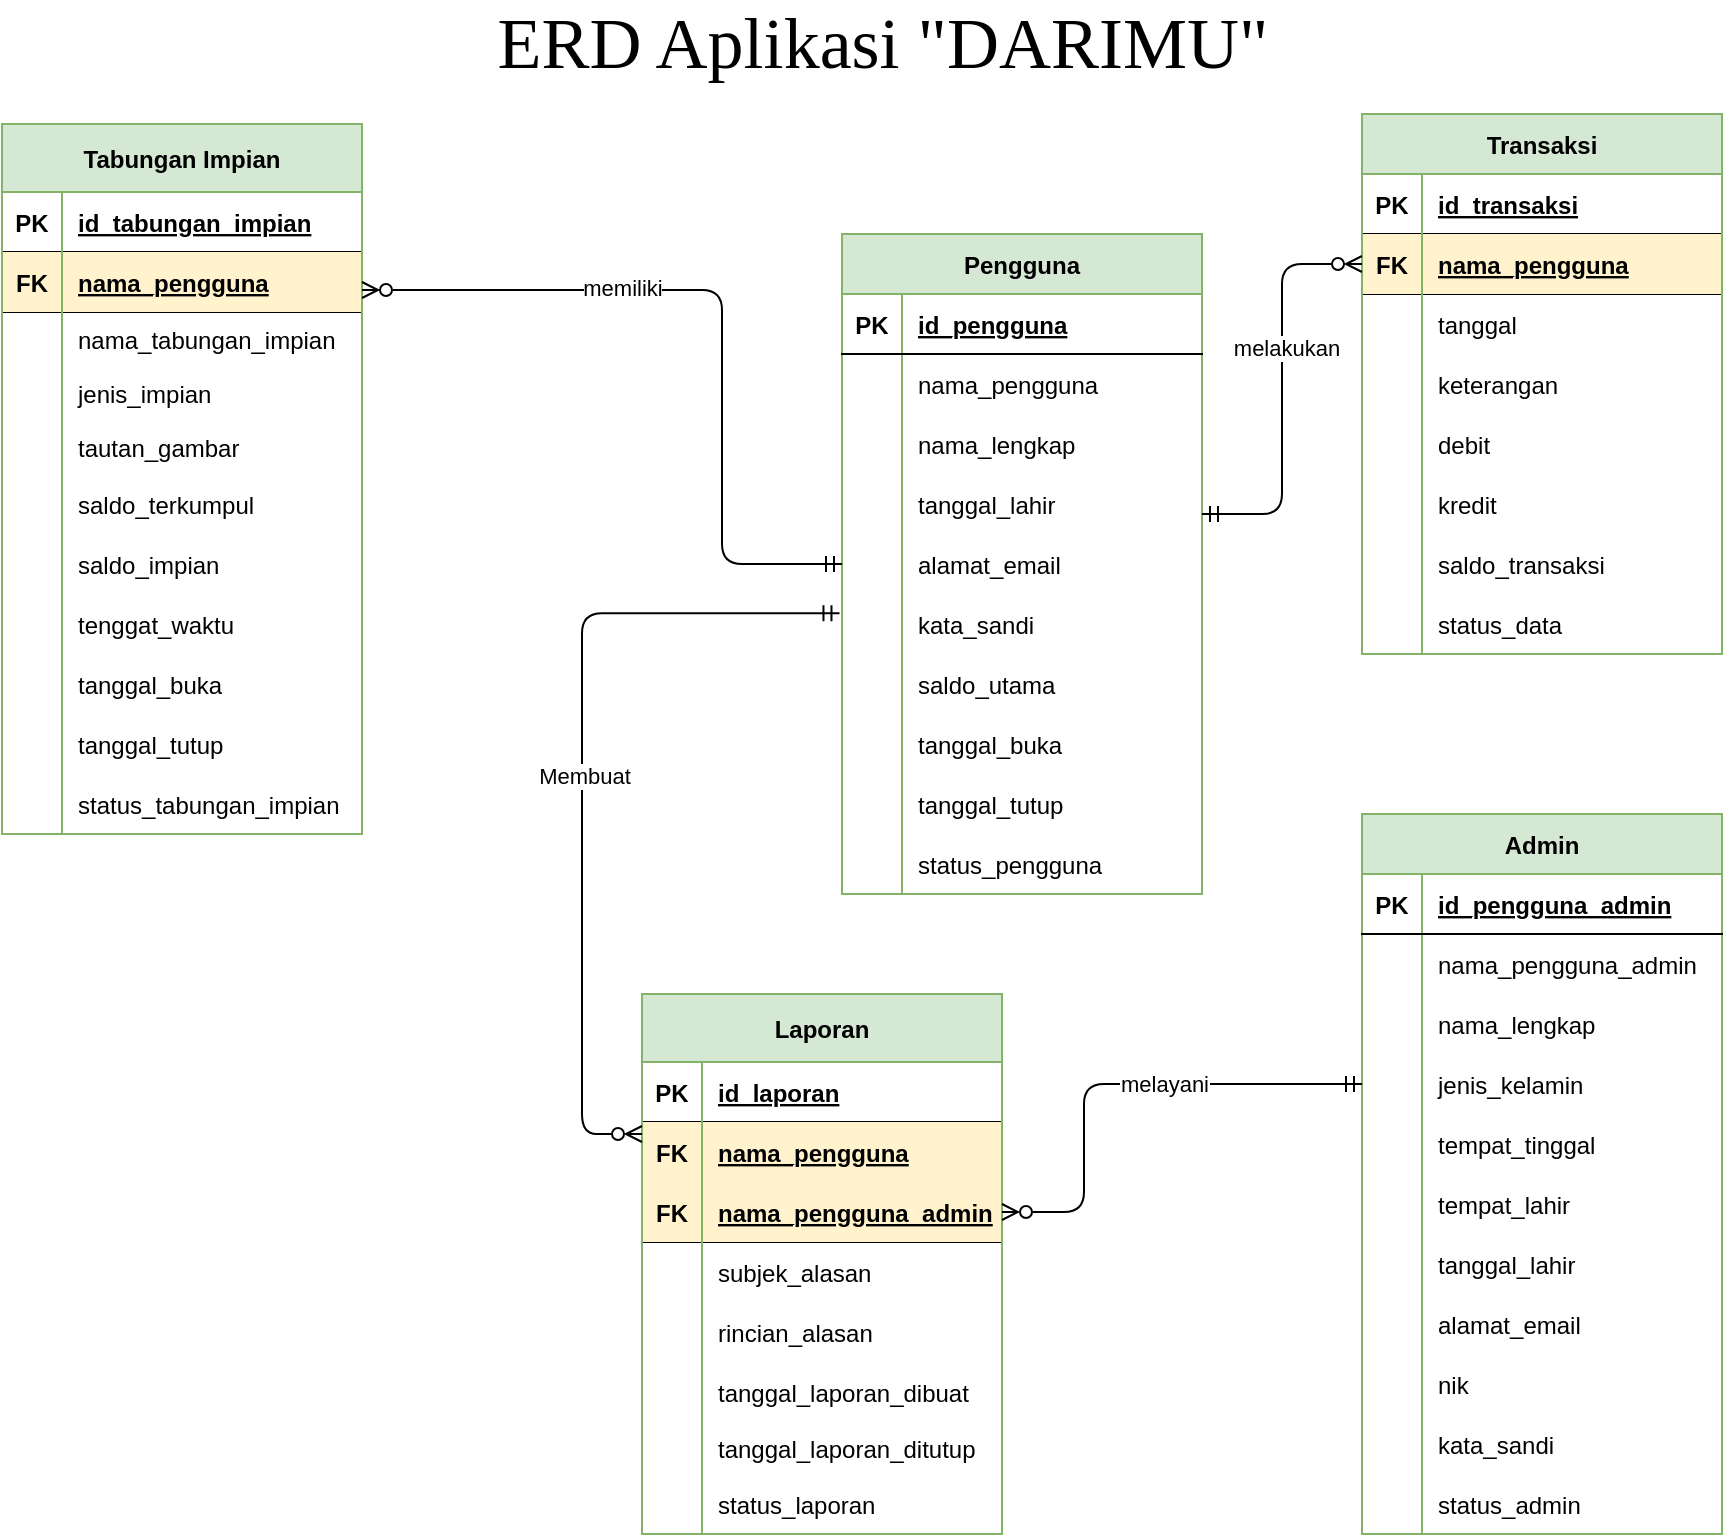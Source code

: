 <mxfile version="16.0.3" type="device"><diagram id="QNMRpc6Ers39qCqPTf6T" name="Page-1"><mxGraphModel dx="71" dy="561" grid="1" gridSize="10" guides="1" tooltips="1" connect="1" arrows="1" fold="1" page="1" pageScale="1" pageWidth="1169" pageHeight="827" math="0" shadow="0"><root><mxCell id="0"/><mxCell id="1" parent="0"/><mxCell id="OTQ5FsOtrgQqJQjc4sup-189" value="Pengguna" style="shape=table;startSize=30;container=1;collapsible=1;childLayout=tableLayout;fixedRows=1;rowLines=0;fontStyle=1;align=center;resizeLast=1;fillColor=#d5e8d4;strokeColor=#82b366;" parent="1" vertex="1"><mxGeometry x="1758" y="133" width="180" height="330" as="geometry"><mxRectangle x="290" y="360" width="90" height="30" as="alternateBounds"/></mxGeometry></mxCell><mxCell id="OTQ5FsOtrgQqJQjc4sup-190" value="" style="shape=partialRectangle;collapsible=0;dropTarget=0;pointerEvents=0;fillColor=none;top=0;left=0;bottom=1;right=0;points=[[0,0.5],[1,0.5]];portConstraint=eastwest;" parent="OTQ5FsOtrgQqJQjc4sup-189" vertex="1"><mxGeometry y="30" width="180" height="30" as="geometry"/></mxCell><mxCell id="OTQ5FsOtrgQqJQjc4sup-191" value="PK" style="shape=partialRectangle;connectable=0;fillColor=none;top=0;left=0;bottom=0;right=0;fontStyle=1;overflow=hidden;" parent="OTQ5FsOtrgQqJQjc4sup-190" vertex="1"><mxGeometry width="30" height="30" as="geometry"><mxRectangle width="30" height="30" as="alternateBounds"/></mxGeometry></mxCell><mxCell id="OTQ5FsOtrgQqJQjc4sup-192" value="id_pengguna" style="shape=partialRectangle;connectable=0;fillColor=none;top=0;left=0;bottom=0;right=0;align=left;spacingLeft=6;fontStyle=5;overflow=hidden;" parent="OTQ5FsOtrgQqJQjc4sup-190" vertex="1"><mxGeometry x="30" width="150" height="30" as="geometry"><mxRectangle width="150" height="30" as="alternateBounds"/></mxGeometry></mxCell><mxCell id="qbEQpPOJiVl49V3JmThi-39" style="shape=partialRectangle;collapsible=0;dropTarget=0;pointerEvents=0;fillColor=none;top=0;left=0;bottom=0;right=0;points=[[0,0.5],[1,0.5]];portConstraint=eastwest;" parent="OTQ5FsOtrgQqJQjc4sup-189" vertex="1"><mxGeometry y="60" width="180" height="30" as="geometry"/></mxCell><mxCell id="qbEQpPOJiVl49V3JmThi-40" style="shape=partialRectangle;connectable=0;fillColor=none;top=0;left=0;bottom=0;right=0;editable=1;overflow=hidden;" parent="qbEQpPOJiVl49V3JmThi-39" vertex="1"><mxGeometry width="30" height="30" as="geometry"><mxRectangle width="30" height="30" as="alternateBounds"/></mxGeometry></mxCell><mxCell id="qbEQpPOJiVl49V3JmThi-41" value="nama_pengguna" style="shape=partialRectangle;connectable=0;fillColor=none;top=0;left=0;bottom=0;right=0;align=left;spacingLeft=6;overflow=hidden;" parent="qbEQpPOJiVl49V3JmThi-39" vertex="1"><mxGeometry x="30" width="150" height="30" as="geometry"><mxRectangle width="150" height="30" as="alternateBounds"/></mxGeometry></mxCell><mxCell id="OTQ5FsOtrgQqJQjc4sup-193" value="" style="shape=partialRectangle;collapsible=0;dropTarget=0;pointerEvents=0;fillColor=none;top=0;left=0;bottom=0;right=0;points=[[0,0.5],[1,0.5]];portConstraint=eastwest;" parent="OTQ5FsOtrgQqJQjc4sup-189" vertex="1"><mxGeometry y="90" width="180" height="30" as="geometry"/></mxCell><mxCell id="OTQ5FsOtrgQqJQjc4sup-194" value="" style="shape=partialRectangle;connectable=0;fillColor=none;top=0;left=0;bottom=0;right=0;editable=1;overflow=hidden;" parent="OTQ5FsOtrgQqJQjc4sup-193" vertex="1"><mxGeometry width="30" height="30" as="geometry"><mxRectangle width="30" height="30" as="alternateBounds"/></mxGeometry></mxCell><mxCell id="OTQ5FsOtrgQqJQjc4sup-195" value="nama_lengkap" style="shape=partialRectangle;connectable=0;fillColor=none;top=0;left=0;bottom=0;right=0;align=left;spacingLeft=6;overflow=hidden;" parent="OTQ5FsOtrgQqJQjc4sup-193" vertex="1"><mxGeometry x="30" width="150" height="30" as="geometry"><mxRectangle width="150" height="30" as="alternateBounds"/></mxGeometry></mxCell><mxCell id="OTQ5FsOtrgQqJQjc4sup-196" value="" style="shape=partialRectangle;collapsible=0;dropTarget=0;pointerEvents=0;fillColor=none;top=0;left=0;bottom=0;right=0;points=[[0,0.5],[1,0.5]];portConstraint=eastwest;" parent="OTQ5FsOtrgQqJQjc4sup-189" vertex="1"><mxGeometry y="120" width="180" height="30" as="geometry"/></mxCell><mxCell id="OTQ5FsOtrgQqJQjc4sup-197" value="" style="shape=partialRectangle;connectable=0;fillColor=none;top=0;left=0;bottom=0;right=0;editable=1;overflow=hidden;" parent="OTQ5FsOtrgQqJQjc4sup-196" vertex="1"><mxGeometry width="30" height="30" as="geometry"><mxRectangle width="30" height="30" as="alternateBounds"/></mxGeometry></mxCell><mxCell id="OTQ5FsOtrgQqJQjc4sup-198" value="tanggal_lahir" style="shape=partialRectangle;connectable=0;fillColor=none;top=0;left=0;bottom=0;right=0;align=left;spacingLeft=6;overflow=hidden;" parent="OTQ5FsOtrgQqJQjc4sup-196" vertex="1"><mxGeometry x="30" width="150" height="30" as="geometry"><mxRectangle width="150" height="30" as="alternateBounds"/></mxGeometry></mxCell><mxCell id="OTQ5FsOtrgQqJQjc4sup-199" value="" style="shape=partialRectangle;collapsible=0;dropTarget=0;pointerEvents=0;fillColor=none;top=0;left=0;bottom=0;right=0;points=[[0,0.5],[1,0.5]];portConstraint=eastwest;" parent="OTQ5FsOtrgQqJQjc4sup-189" vertex="1"><mxGeometry y="150" width="180" height="30" as="geometry"/></mxCell><mxCell id="OTQ5FsOtrgQqJQjc4sup-200" value="" style="shape=partialRectangle;connectable=0;fillColor=none;top=0;left=0;bottom=0;right=0;editable=1;overflow=hidden;" parent="OTQ5FsOtrgQqJQjc4sup-199" vertex="1"><mxGeometry width="30" height="30" as="geometry"><mxRectangle width="30" height="30" as="alternateBounds"/></mxGeometry></mxCell><mxCell id="OTQ5FsOtrgQqJQjc4sup-201" value="alamat_email" style="shape=partialRectangle;connectable=0;fillColor=none;top=0;left=0;bottom=0;right=0;align=left;spacingLeft=6;overflow=hidden;" parent="OTQ5FsOtrgQqJQjc4sup-199" vertex="1"><mxGeometry x="30" width="150" height="30" as="geometry"><mxRectangle width="150" height="30" as="alternateBounds"/></mxGeometry></mxCell><mxCell id="OTQ5FsOtrgQqJQjc4sup-202" value="" style="shape=partialRectangle;collapsible=0;dropTarget=0;pointerEvents=0;fillColor=none;top=0;left=0;bottom=0;right=0;points=[[0,0.5],[1,0.5]];portConstraint=eastwest;" parent="OTQ5FsOtrgQqJQjc4sup-189" vertex="1"><mxGeometry y="180" width="180" height="30" as="geometry"/></mxCell><mxCell id="OTQ5FsOtrgQqJQjc4sup-203" value="" style="shape=partialRectangle;connectable=0;fillColor=none;top=0;left=0;bottom=0;right=0;editable=1;overflow=hidden;" parent="OTQ5FsOtrgQqJQjc4sup-202" vertex="1"><mxGeometry width="30" height="30" as="geometry"><mxRectangle width="30" height="30" as="alternateBounds"/></mxGeometry></mxCell><mxCell id="OTQ5FsOtrgQqJQjc4sup-204" value="kata_sandi" style="shape=partialRectangle;connectable=0;fillColor=none;top=0;left=0;bottom=0;right=0;align=left;spacingLeft=6;overflow=hidden;" parent="OTQ5FsOtrgQqJQjc4sup-202" vertex="1"><mxGeometry x="30" width="150" height="30" as="geometry"><mxRectangle width="150" height="30" as="alternateBounds"/></mxGeometry></mxCell><mxCell id="OTQ5FsOtrgQqJQjc4sup-205" style="shape=partialRectangle;collapsible=0;dropTarget=0;pointerEvents=0;fillColor=none;top=0;left=0;bottom=0;right=0;points=[[0,0.5],[1,0.5]];portConstraint=eastwest;" parent="OTQ5FsOtrgQqJQjc4sup-189" vertex="1"><mxGeometry y="210" width="180" height="30" as="geometry"/></mxCell><mxCell id="OTQ5FsOtrgQqJQjc4sup-206" style="shape=partialRectangle;connectable=0;fillColor=none;top=0;left=0;bottom=0;right=0;editable=1;overflow=hidden;" parent="OTQ5FsOtrgQqJQjc4sup-205" vertex="1"><mxGeometry width="30" height="30" as="geometry"><mxRectangle width="30" height="30" as="alternateBounds"/></mxGeometry></mxCell><mxCell id="OTQ5FsOtrgQqJQjc4sup-207" value="saldo_utama" style="shape=partialRectangle;connectable=0;fillColor=none;top=0;left=0;bottom=0;right=0;align=left;spacingLeft=6;overflow=hidden;" parent="OTQ5FsOtrgQqJQjc4sup-205" vertex="1"><mxGeometry x="30" width="150" height="30" as="geometry"><mxRectangle width="150" height="30" as="alternateBounds"/></mxGeometry></mxCell><mxCell id="OTQ5FsOtrgQqJQjc4sup-208" style="shape=partialRectangle;collapsible=0;dropTarget=0;pointerEvents=0;fillColor=none;top=0;left=0;bottom=0;right=0;points=[[0,0.5],[1,0.5]];portConstraint=eastwest;" parent="OTQ5FsOtrgQqJQjc4sup-189" vertex="1"><mxGeometry y="240" width="180" height="30" as="geometry"/></mxCell><mxCell id="OTQ5FsOtrgQqJQjc4sup-209" style="shape=partialRectangle;connectable=0;fillColor=none;top=0;left=0;bottom=0;right=0;editable=1;overflow=hidden;" parent="OTQ5FsOtrgQqJQjc4sup-208" vertex="1"><mxGeometry width="30" height="30" as="geometry"><mxRectangle width="30" height="30" as="alternateBounds"/></mxGeometry></mxCell><mxCell id="OTQ5FsOtrgQqJQjc4sup-210" value="tanggal_buka" style="shape=partialRectangle;connectable=0;fillColor=none;top=0;left=0;bottom=0;right=0;align=left;spacingLeft=6;overflow=hidden;" parent="OTQ5FsOtrgQqJQjc4sup-208" vertex="1"><mxGeometry x="30" width="150" height="30" as="geometry"><mxRectangle width="150" height="30" as="alternateBounds"/></mxGeometry></mxCell><mxCell id="OTQ5FsOtrgQqJQjc4sup-211" style="shape=partialRectangle;collapsible=0;dropTarget=0;pointerEvents=0;fillColor=none;top=0;left=0;bottom=0;right=0;points=[[0,0.5],[1,0.5]];portConstraint=eastwest;" parent="OTQ5FsOtrgQqJQjc4sup-189" vertex="1"><mxGeometry y="270" width="180" height="30" as="geometry"/></mxCell><mxCell id="OTQ5FsOtrgQqJQjc4sup-212" style="shape=partialRectangle;connectable=0;fillColor=none;top=0;left=0;bottom=0;right=0;editable=1;overflow=hidden;" parent="OTQ5FsOtrgQqJQjc4sup-211" vertex="1"><mxGeometry width="30" height="30" as="geometry"><mxRectangle width="30" height="30" as="alternateBounds"/></mxGeometry></mxCell><mxCell id="OTQ5FsOtrgQqJQjc4sup-213" value="tanggal_tutup" style="shape=partialRectangle;connectable=0;fillColor=none;top=0;left=0;bottom=0;right=0;align=left;spacingLeft=6;overflow=hidden;" parent="OTQ5FsOtrgQqJQjc4sup-211" vertex="1"><mxGeometry x="30" width="150" height="30" as="geometry"><mxRectangle width="150" height="30" as="alternateBounds"/></mxGeometry></mxCell><mxCell id="OTQ5FsOtrgQqJQjc4sup-214" style="shape=partialRectangle;collapsible=0;dropTarget=0;pointerEvents=0;fillColor=none;top=0;left=0;bottom=0;right=0;points=[[0,0.5],[1,0.5]];portConstraint=eastwest;" parent="OTQ5FsOtrgQqJQjc4sup-189" vertex="1"><mxGeometry y="300" width="180" height="30" as="geometry"/></mxCell><mxCell id="OTQ5FsOtrgQqJQjc4sup-215" style="shape=partialRectangle;connectable=0;fillColor=none;top=0;left=0;bottom=0;right=0;editable=1;overflow=hidden;" parent="OTQ5FsOtrgQqJQjc4sup-214" vertex="1"><mxGeometry width="30" height="30" as="geometry"><mxRectangle width="30" height="30" as="alternateBounds"/></mxGeometry></mxCell><mxCell id="OTQ5FsOtrgQqJQjc4sup-216" value="status_pengguna" style="shape=partialRectangle;connectable=0;fillColor=none;top=0;left=0;bottom=0;right=0;align=left;spacingLeft=6;overflow=hidden;" parent="OTQ5FsOtrgQqJQjc4sup-214" vertex="1"><mxGeometry x="30" width="150" height="30" as="geometry"><mxRectangle width="150" height="30" as="alternateBounds"/></mxGeometry></mxCell><mxCell id="OTQ5FsOtrgQqJQjc4sup-217" value="Transaksi" style="shape=table;startSize=30;container=1;collapsible=1;childLayout=tableLayout;fixedRows=1;rowLines=0;fontStyle=1;align=center;resizeLast=1;fillColor=#d5e8d4;strokeColor=#82b366;" parent="1" vertex="1"><mxGeometry x="2018" y="73" width="180" height="270" as="geometry"><mxRectangle x="440" y="630" width="90" height="30" as="alternateBounds"/></mxGeometry></mxCell><mxCell id="OTQ5FsOtrgQqJQjc4sup-218" value="" style="shape=partialRectangle;collapsible=0;dropTarget=0;pointerEvents=0;fillColor=none;top=0;left=0;bottom=1;right=0;points=[[0,0.5],[1,0.5]];portConstraint=eastwest;" parent="OTQ5FsOtrgQqJQjc4sup-217" vertex="1"><mxGeometry y="30" width="180" height="30" as="geometry"/></mxCell><mxCell id="OTQ5FsOtrgQqJQjc4sup-219" value="PK" style="shape=partialRectangle;connectable=0;fillColor=none;top=0;left=0;bottom=0;right=0;fontStyle=1;overflow=hidden;" parent="OTQ5FsOtrgQqJQjc4sup-218" vertex="1"><mxGeometry width="30" height="30" as="geometry"><mxRectangle width="30" height="30" as="alternateBounds"/></mxGeometry></mxCell><mxCell id="OTQ5FsOtrgQqJQjc4sup-220" value="id_transaksi" style="shape=partialRectangle;connectable=0;fillColor=none;top=0;left=1;bottom=0;right=1;align=left;spacingLeft=6;fontStyle=5;overflow=hidden;strokeColor=#82B366;" parent="OTQ5FsOtrgQqJQjc4sup-218" vertex="1"><mxGeometry x="30" width="150" height="30" as="geometry"><mxRectangle width="150" height="30" as="alternateBounds"/></mxGeometry></mxCell><mxCell id="OTQ5FsOtrgQqJQjc4sup-221" style="shape=partialRectangle;collapsible=0;dropTarget=0;pointerEvents=0;fillColor=none;top=0;left=0;bottom=1;right=0;points=[[0,0.5],[1,0.5]];portConstraint=eastwest;" parent="OTQ5FsOtrgQqJQjc4sup-217" vertex="1"><mxGeometry y="60" width="180" height="30" as="geometry"/></mxCell><mxCell id="OTQ5FsOtrgQqJQjc4sup-222" value="FK" style="shape=partialRectangle;connectable=0;fillColor=#fff2cc;top=0;left=1;bottom=0;right=1;fontStyle=1;overflow=hidden;strokeColor=#82B366;" parent="OTQ5FsOtrgQqJQjc4sup-221" vertex="1"><mxGeometry width="30" height="30" as="geometry"><mxRectangle width="30" height="30" as="alternateBounds"/></mxGeometry></mxCell><mxCell id="OTQ5FsOtrgQqJQjc4sup-223" value="nama_pengguna" style="shape=partialRectangle;connectable=0;fillColor=#fff2cc;top=0;left=1;bottom=0;right=1;align=left;spacingLeft=6;fontStyle=5;overflow=hidden;strokeColor=#82B366;" parent="OTQ5FsOtrgQqJQjc4sup-221" vertex="1"><mxGeometry x="30" width="150" height="30" as="geometry"><mxRectangle width="150" height="30" as="alternateBounds"/></mxGeometry></mxCell><mxCell id="OTQ5FsOtrgQqJQjc4sup-344" style="shape=partialRectangle;collapsible=0;dropTarget=0;pointerEvents=0;fillColor=none;top=0;left=0;bottom=0;right=0;points=[[0,0.5],[1,0.5]];portConstraint=eastwest;" parent="OTQ5FsOtrgQqJQjc4sup-217" vertex="1"><mxGeometry y="90" width="180" height="30" as="geometry"/></mxCell><mxCell id="OTQ5FsOtrgQqJQjc4sup-345" style="shape=partialRectangle;connectable=0;fillColor=none;top=0;left=0;bottom=0;right=0;editable=1;overflow=hidden;" parent="OTQ5FsOtrgQqJQjc4sup-344" vertex="1"><mxGeometry width="30" height="30" as="geometry"><mxRectangle width="30" height="30" as="alternateBounds"/></mxGeometry></mxCell><mxCell id="OTQ5FsOtrgQqJQjc4sup-346" value="tanggal" style="shape=partialRectangle;connectable=0;fillColor=none;top=0;left=0;bottom=0;right=0;align=left;spacingLeft=6;overflow=hidden;" parent="OTQ5FsOtrgQqJQjc4sup-344" vertex="1"><mxGeometry x="30" width="150" height="30" as="geometry"><mxRectangle width="150" height="30" as="alternateBounds"/></mxGeometry></mxCell><mxCell id="OTQ5FsOtrgQqJQjc4sup-224" value="" style="shape=partialRectangle;collapsible=0;dropTarget=0;pointerEvents=0;fillColor=none;top=0;left=0;bottom=0;right=0;points=[[0,0.5],[1,0.5]];portConstraint=eastwest;" parent="OTQ5FsOtrgQqJQjc4sup-217" vertex="1"><mxGeometry y="120" width="180" height="30" as="geometry"/></mxCell><mxCell id="OTQ5FsOtrgQqJQjc4sup-225" value="" style="shape=partialRectangle;connectable=0;fillColor=none;top=0;left=0;bottom=0;right=0;editable=1;overflow=hidden;" parent="OTQ5FsOtrgQqJQjc4sup-224" vertex="1"><mxGeometry width="30" height="30" as="geometry"><mxRectangle width="30" height="30" as="alternateBounds"/></mxGeometry></mxCell><mxCell id="OTQ5FsOtrgQqJQjc4sup-226" value="keterangan" style="shape=partialRectangle;connectable=0;fillColor=none;top=0;left=0;bottom=0;right=0;align=left;spacingLeft=6;overflow=hidden;" parent="OTQ5FsOtrgQqJQjc4sup-224" vertex="1"><mxGeometry x="30" width="150" height="30" as="geometry"><mxRectangle width="150" height="30" as="alternateBounds"/></mxGeometry></mxCell><mxCell id="OTQ5FsOtrgQqJQjc4sup-227" value="" style="shape=partialRectangle;collapsible=0;dropTarget=0;pointerEvents=0;fillColor=none;top=0;left=0;bottom=0;right=0;points=[[0,0.5],[1,0.5]];portConstraint=eastwest;" parent="OTQ5FsOtrgQqJQjc4sup-217" vertex="1"><mxGeometry y="150" width="180" height="30" as="geometry"/></mxCell><mxCell id="OTQ5FsOtrgQqJQjc4sup-228" value="" style="shape=partialRectangle;connectable=0;fillColor=none;top=0;left=0;bottom=0;right=0;editable=1;overflow=hidden;" parent="OTQ5FsOtrgQqJQjc4sup-227" vertex="1"><mxGeometry width="30" height="30" as="geometry"><mxRectangle width="30" height="30" as="alternateBounds"/></mxGeometry></mxCell><mxCell id="OTQ5FsOtrgQqJQjc4sup-229" value="debit" style="shape=partialRectangle;connectable=0;fillColor=none;top=0;left=0;bottom=0;right=0;align=left;spacingLeft=6;overflow=hidden;" parent="OTQ5FsOtrgQqJQjc4sup-227" vertex="1"><mxGeometry x="30" width="150" height="30" as="geometry"><mxRectangle width="150" height="30" as="alternateBounds"/></mxGeometry></mxCell><mxCell id="OTQ5FsOtrgQqJQjc4sup-230" value="" style="shape=partialRectangle;collapsible=0;dropTarget=0;pointerEvents=0;fillColor=none;top=0;left=0;bottom=0;right=0;points=[[0,0.5],[1,0.5]];portConstraint=eastwest;" parent="OTQ5FsOtrgQqJQjc4sup-217" vertex="1"><mxGeometry y="180" width="180" height="30" as="geometry"/></mxCell><mxCell id="OTQ5FsOtrgQqJQjc4sup-231" value="" style="shape=partialRectangle;connectable=0;fillColor=none;top=0;left=0;bottom=0;right=0;editable=1;overflow=hidden;" parent="OTQ5FsOtrgQqJQjc4sup-230" vertex="1"><mxGeometry width="30" height="30" as="geometry"><mxRectangle width="30" height="30" as="alternateBounds"/></mxGeometry></mxCell><mxCell id="OTQ5FsOtrgQqJQjc4sup-232" value="kredit" style="shape=partialRectangle;connectable=0;fillColor=none;top=0;left=0;bottom=0;right=0;align=left;spacingLeft=6;overflow=hidden;" parent="OTQ5FsOtrgQqJQjc4sup-230" vertex="1"><mxGeometry x="30" width="150" height="30" as="geometry"><mxRectangle width="150" height="30" as="alternateBounds"/></mxGeometry></mxCell><mxCell id="-GsWhzactddGYquKu_-1-4" style="shape=partialRectangle;collapsible=0;dropTarget=0;pointerEvents=0;fillColor=none;top=0;left=0;bottom=0;right=0;points=[[0,0.5],[1,0.5]];portConstraint=eastwest;" parent="OTQ5FsOtrgQqJQjc4sup-217" vertex="1"><mxGeometry y="210" width="180" height="30" as="geometry"/></mxCell><mxCell id="-GsWhzactddGYquKu_-1-5" style="shape=partialRectangle;connectable=0;fillColor=none;top=0;left=0;bottom=0;right=0;editable=1;overflow=hidden;" parent="-GsWhzactddGYquKu_-1-4" vertex="1"><mxGeometry width="30" height="30" as="geometry"><mxRectangle width="30" height="30" as="alternateBounds"/></mxGeometry></mxCell><mxCell id="-GsWhzactddGYquKu_-1-6" value="saldo_transaksi" style="shape=partialRectangle;connectable=0;fillColor=none;top=0;left=0;bottom=0;right=0;align=left;spacingLeft=6;overflow=hidden;" parent="-GsWhzactddGYquKu_-1-4" vertex="1"><mxGeometry x="30" width="150" height="30" as="geometry"><mxRectangle width="150" height="30" as="alternateBounds"/></mxGeometry></mxCell><mxCell id="OTQ5FsOtrgQqJQjc4sup-233" value="" style="shape=partialRectangle;collapsible=0;dropTarget=0;pointerEvents=0;fillColor=none;top=0;left=0;bottom=0;right=0;points=[[0,0.5],[1,0.5]];portConstraint=eastwest;" parent="OTQ5FsOtrgQqJQjc4sup-217" vertex="1"><mxGeometry y="240" width="180" height="30" as="geometry"/></mxCell><mxCell id="OTQ5FsOtrgQqJQjc4sup-234" value="" style="shape=partialRectangle;connectable=0;fillColor=none;top=0;left=0;bottom=0;right=0;editable=1;overflow=hidden;" parent="OTQ5FsOtrgQqJQjc4sup-233" vertex="1"><mxGeometry width="30" height="30" as="geometry"><mxRectangle width="30" height="30" as="alternateBounds"/></mxGeometry></mxCell><mxCell id="OTQ5FsOtrgQqJQjc4sup-235" value="status_data" style="shape=partialRectangle;connectable=0;fillColor=none;top=0;left=0;bottom=0;right=0;align=left;spacingLeft=6;overflow=hidden;" parent="OTQ5FsOtrgQqJQjc4sup-233" vertex="1"><mxGeometry x="30" width="150" height="30" as="geometry"><mxRectangle width="150" height="30" as="alternateBounds"/></mxGeometry></mxCell><mxCell id="OTQ5FsOtrgQqJQjc4sup-236" value="Tabungan Impian" style="shape=table;startSize=34;container=1;collapsible=1;childLayout=tableLayout;fixedRows=1;rowLines=0;fontStyle=1;align=center;resizeLast=1;fillColor=#d5e8d4;strokeColor=#82b366;" parent="1" vertex="1"><mxGeometry x="1338" y="78" width="180" height="355" as="geometry"><mxRectangle x="290" y="360" width="90" height="30" as="alternateBounds"/></mxGeometry></mxCell><mxCell id="OTQ5FsOtrgQqJQjc4sup-237" value="" style="shape=partialRectangle;collapsible=0;dropTarget=0;pointerEvents=0;fillColor=none;top=0;left=0;bottom=1;right=0;points=[[0,0.5],[1,0.5]];portConstraint=eastwest;" parent="OTQ5FsOtrgQqJQjc4sup-236" vertex="1"><mxGeometry y="34" width="180" height="30" as="geometry"/></mxCell><mxCell id="OTQ5FsOtrgQqJQjc4sup-238" value="PK" style="shape=partialRectangle;connectable=0;fillColor=none;top=0;left=0;bottom=0;right=0;fontStyle=1;overflow=hidden;" parent="OTQ5FsOtrgQqJQjc4sup-237" vertex="1"><mxGeometry width="30" height="30" as="geometry"><mxRectangle width="30" height="30" as="alternateBounds"/></mxGeometry></mxCell><mxCell id="OTQ5FsOtrgQqJQjc4sup-239" value="id_tabungan_impian" style="shape=partialRectangle;connectable=0;fillColor=none;top=0;left=0;bottom=0;right=0;align=left;spacingLeft=6;fontStyle=5;overflow=hidden;" parent="OTQ5FsOtrgQqJQjc4sup-237" vertex="1"><mxGeometry x="30" width="150" height="30" as="geometry"><mxRectangle width="150" height="30" as="alternateBounds"/></mxGeometry></mxCell><mxCell id="OTQ5FsOtrgQqJQjc4sup-240" style="shape=partialRectangle;collapsible=0;dropTarget=0;pointerEvents=0;fillColor=none;top=0;left=0;bottom=1;right=0;points=[[0,0.5],[1,0.5]];portConstraint=eastwest;" parent="OTQ5FsOtrgQqJQjc4sup-236" vertex="1"><mxGeometry y="64" width="180" height="30" as="geometry"/></mxCell><mxCell id="OTQ5FsOtrgQqJQjc4sup-241" value="FK" style="shape=partialRectangle;connectable=0;fillColor=#fff2cc;top=0;left=1;bottom=0;right=0;fontStyle=1;overflow=hidden;strokeColor=#82B366;" parent="OTQ5FsOtrgQqJQjc4sup-240" vertex="1"><mxGeometry width="30" height="30" as="geometry"><mxRectangle width="30" height="30" as="alternateBounds"/></mxGeometry></mxCell><mxCell id="OTQ5FsOtrgQqJQjc4sup-242" value="nama_pengguna" style="shape=partialRectangle;connectable=0;fillColor=#fff2cc;top=0;left=1;bottom=0;right=1;align=left;spacingLeft=6;fontStyle=5;overflow=hidden;strokeColor=#82B366;" parent="OTQ5FsOtrgQqJQjc4sup-240" vertex="1"><mxGeometry x="30" width="150" height="30" as="geometry"><mxRectangle width="150" height="30" as="alternateBounds"/></mxGeometry></mxCell><mxCell id="OTQ5FsOtrgQqJQjc4sup-243" style="shape=partialRectangle;collapsible=0;dropTarget=0;pointerEvents=0;fillColor=none;top=0;left=0;bottom=0;right=0;points=[[0,0.5],[1,0.5]];portConstraint=eastwest;" parent="OTQ5FsOtrgQqJQjc4sup-236" vertex="1"><mxGeometry y="94" width="180" height="27" as="geometry"/></mxCell><mxCell id="OTQ5FsOtrgQqJQjc4sup-244" style="shape=partialRectangle;connectable=0;fillColor=none;top=0;left=0;bottom=0;right=0;editable=1;overflow=hidden;" parent="OTQ5FsOtrgQqJQjc4sup-243" vertex="1"><mxGeometry width="30" height="27" as="geometry"><mxRectangle width="30" height="27" as="alternateBounds"/></mxGeometry></mxCell><mxCell id="OTQ5FsOtrgQqJQjc4sup-245" value="nama_tabungan_impian" style="shape=partialRectangle;connectable=0;fillColor=none;top=0;left=0;bottom=0;right=0;align=left;spacingLeft=6;overflow=hidden;" parent="OTQ5FsOtrgQqJQjc4sup-243" vertex="1"><mxGeometry x="30" width="150" height="27" as="geometry"><mxRectangle width="150" height="27" as="alternateBounds"/></mxGeometry></mxCell><mxCell id="qbEQpPOJiVl49V3JmThi-4" style="shape=partialRectangle;collapsible=0;dropTarget=0;pointerEvents=0;fillColor=none;top=0;left=0;bottom=0;right=0;points=[[0,0.5],[1,0.5]];portConstraint=eastwest;" parent="OTQ5FsOtrgQqJQjc4sup-236" vertex="1"><mxGeometry y="121" width="180" height="27" as="geometry"/></mxCell><mxCell id="qbEQpPOJiVl49V3JmThi-5" style="shape=partialRectangle;connectable=0;fillColor=none;top=0;left=0;bottom=0;right=0;editable=1;overflow=hidden;" parent="qbEQpPOJiVl49V3JmThi-4" vertex="1"><mxGeometry width="30" height="27" as="geometry"><mxRectangle width="30" height="27" as="alternateBounds"/></mxGeometry></mxCell><mxCell id="qbEQpPOJiVl49V3JmThi-6" value="jenis_impian" style="shape=partialRectangle;connectable=0;fillColor=none;top=0;left=0;bottom=0;right=0;align=left;spacingLeft=6;overflow=hidden;" parent="qbEQpPOJiVl49V3JmThi-4" vertex="1"><mxGeometry x="30" width="150" height="27" as="geometry"><mxRectangle width="150" height="27" as="alternateBounds"/></mxGeometry></mxCell><mxCell id="qbEQpPOJiVl49V3JmThi-1" style="shape=partialRectangle;collapsible=0;dropTarget=0;pointerEvents=0;fillColor=none;top=0;left=0;bottom=0;right=0;points=[[0,0.5],[1,0.5]];portConstraint=eastwest;" parent="OTQ5FsOtrgQqJQjc4sup-236" vertex="1"><mxGeometry y="148" width="180" height="27" as="geometry"/></mxCell><mxCell id="qbEQpPOJiVl49V3JmThi-2" style="shape=partialRectangle;connectable=0;fillColor=none;top=0;left=0;bottom=0;right=0;editable=1;overflow=hidden;" parent="qbEQpPOJiVl49V3JmThi-1" vertex="1"><mxGeometry width="30" height="27" as="geometry"><mxRectangle width="30" height="27" as="alternateBounds"/></mxGeometry></mxCell><mxCell id="qbEQpPOJiVl49V3JmThi-3" value="tautan_gambar" style="shape=partialRectangle;connectable=0;fillColor=none;top=0;left=0;bottom=0;right=0;align=left;spacingLeft=6;overflow=hidden;" parent="qbEQpPOJiVl49V3JmThi-1" vertex="1"><mxGeometry x="30" width="150" height="27" as="geometry"><mxRectangle width="150" height="27" as="alternateBounds"/></mxGeometry></mxCell><mxCell id="OTQ5FsOtrgQqJQjc4sup-246" style="shape=partialRectangle;collapsible=0;dropTarget=0;pointerEvents=0;fillColor=none;top=0;left=0;bottom=0;right=0;points=[[0,0.5],[1,0.5]];portConstraint=eastwest;" parent="OTQ5FsOtrgQqJQjc4sup-236" vertex="1"><mxGeometry y="175" width="180" height="30" as="geometry"/></mxCell><mxCell id="OTQ5FsOtrgQqJQjc4sup-247" style="shape=partialRectangle;connectable=0;fillColor=none;top=0;left=0;bottom=0;right=0;editable=1;overflow=hidden;" parent="OTQ5FsOtrgQqJQjc4sup-246" vertex="1"><mxGeometry width="30" height="30" as="geometry"><mxRectangle width="30" height="30" as="alternateBounds"/></mxGeometry></mxCell><mxCell id="OTQ5FsOtrgQqJQjc4sup-248" value="saldo_terkumpul" style="shape=partialRectangle;connectable=0;fillColor=none;top=0;left=0;bottom=0;right=0;align=left;spacingLeft=6;overflow=hidden;" parent="OTQ5FsOtrgQqJQjc4sup-246" vertex="1"><mxGeometry x="30" width="150" height="30" as="geometry"><mxRectangle width="150" height="30" as="alternateBounds"/></mxGeometry></mxCell><mxCell id="OTQ5FsOtrgQqJQjc4sup-249" style="shape=partialRectangle;collapsible=0;dropTarget=0;pointerEvents=0;fillColor=none;top=0;left=0;bottom=0;right=0;points=[[0,0.5],[1,0.5]];portConstraint=eastwest;" parent="OTQ5FsOtrgQqJQjc4sup-236" vertex="1"><mxGeometry y="205" width="180" height="30" as="geometry"/></mxCell><mxCell id="OTQ5FsOtrgQqJQjc4sup-250" style="shape=partialRectangle;connectable=0;fillColor=none;top=0;left=0;bottom=0;right=0;editable=1;overflow=hidden;" parent="OTQ5FsOtrgQqJQjc4sup-249" vertex="1"><mxGeometry width="30" height="30" as="geometry"><mxRectangle width="30" height="30" as="alternateBounds"/></mxGeometry></mxCell><mxCell id="OTQ5FsOtrgQqJQjc4sup-251" value="saldo_impian" style="shape=partialRectangle;connectable=0;fillColor=none;top=0;left=0;bottom=0;right=0;align=left;spacingLeft=6;overflow=hidden;" parent="OTQ5FsOtrgQqJQjc4sup-249" vertex="1"><mxGeometry x="30" width="150" height="30" as="geometry"><mxRectangle width="150" height="30" as="alternateBounds"/></mxGeometry></mxCell><mxCell id="OTQ5FsOtrgQqJQjc4sup-252" style="shape=partialRectangle;collapsible=0;dropTarget=0;pointerEvents=0;fillColor=none;top=0;left=0;bottom=0;right=0;points=[[0,0.5],[1,0.5]];portConstraint=eastwest;" parent="OTQ5FsOtrgQqJQjc4sup-236" vertex="1"><mxGeometry y="235" width="180" height="30" as="geometry"/></mxCell><mxCell id="OTQ5FsOtrgQqJQjc4sup-253" style="shape=partialRectangle;connectable=0;fillColor=none;top=0;left=0;bottom=0;right=0;editable=1;overflow=hidden;" parent="OTQ5FsOtrgQqJQjc4sup-252" vertex="1"><mxGeometry width="30" height="30" as="geometry"><mxRectangle width="30" height="30" as="alternateBounds"/></mxGeometry></mxCell><mxCell id="OTQ5FsOtrgQqJQjc4sup-254" value="tenggat_waktu" style="shape=partialRectangle;connectable=0;fillColor=none;top=0;left=0;bottom=0;right=0;align=left;spacingLeft=6;overflow=hidden;" parent="OTQ5FsOtrgQqJQjc4sup-252" vertex="1"><mxGeometry x="30" width="150" height="30" as="geometry"><mxRectangle width="150" height="30" as="alternateBounds"/></mxGeometry></mxCell><mxCell id="OTQ5FsOtrgQqJQjc4sup-255" value="" style="shape=partialRectangle;collapsible=0;dropTarget=0;pointerEvents=0;fillColor=none;top=0;left=0;bottom=0;right=0;points=[[0,0.5],[1,0.5]];portConstraint=eastwest;" parent="OTQ5FsOtrgQqJQjc4sup-236" vertex="1"><mxGeometry y="265" width="180" height="30" as="geometry"/></mxCell><mxCell id="OTQ5FsOtrgQqJQjc4sup-256" value="" style="shape=partialRectangle;connectable=0;fillColor=none;top=0;left=0;bottom=0;right=0;editable=1;overflow=hidden;" parent="OTQ5FsOtrgQqJQjc4sup-255" vertex="1"><mxGeometry width="30" height="30" as="geometry"><mxRectangle width="30" height="30" as="alternateBounds"/></mxGeometry></mxCell><mxCell id="OTQ5FsOtrgQqJQjc4sup-257" value="tanggal_buka" style="shape=partialRectangle;connectable=0;fillColor=none;top=0;left=0;bottom=0;right=0;align=left;spacingLeft=6;overflow=hidden;" parent="OTQ5FsOtrgQqJQjc4sup-255" vertex="1"><mxGeometry x="30" width="150" height="30" as="geometry"><mxRectangle width="150" height="30" as="alternateBounds"/></mxGeometry></mxCell><mxCell id="OTQ5FsOtrgQqJQjc4sup-258" value="" style="shape=partialRectangle;collapsible=0;dropTarget=0;pointerEvents=0;fillColor=none;top=0;left=0;bottom=0;right=0;points=[[0,0.5],[1,0.5]];portConstraint=eastwest;" parent="OTQ5FsOtrgQqJQjc4sup-236" vertex="1"><mxGeometry y="295" width="180" height="30" as="geometry"/></mxCell><mxCell id="OTQ5FsOtrgQqJQjc4sup-259" value="" style="shape=partialRectangle;connectable=0;fillColor=none;top=0;left=0;bottom=0;right=0;editable=1;overflow=hidden;" parent="OTQ5FsOtrgQqJQjc4sup-258" vertex="1"><mxGeometry width="30" height="30" as="geometry"><mxRectangle width="30" height="30" as="alternateBounds"/></mxGeometry></mxCell><mxCell id="OTQ5FsOtrgQqJQjc4sup-260" value="tanggal_tutup" style="shape=partialRectangle;connectable=0;fillColor=none;top=0;left=0;bottom=0;right=0;align=left;spacingLeft=6;overflow=hidden;" parent="OTQ5FsOtrgQqJQjc4sup-258" vertex="1"><mxGeometry x="30" width="150" height="30" as="geometry"><mxRectangle width="150" height="30" as="alternateBounds"/></mxGeometry></mxCell><mxCell id="OTQ5FsOtrgQqJQjc4sup-261" value="" style="shape=partialRectangle;collapsible=0;dropTarget=0;pointerEvents=0;fillColor=none;top=0;left=0;bottom=0;right=0;points=[[0,0.5],[1,0.5]];portConstraint=eastwest;" parent="OTQ5FsOtrgQqJQjc4sup-236" vertex="1"><mxGeometry y="325" width="180" height="30" as="geometry"/></mxCell><mxCell id="OTQ5FsOtrgQqJQjc4sup-262" value="" style="shape=partialRectangle;connectable=0;fillColor=none;top=0;left=0;bottom=0;right=0;editable=1;overflow=hidden;" parent="OTQ5FsOtrgQqJQjc4sup-261" vertex="1"><mxGeometry width="30" height="30" as="geometry"><mxRectangle width="30" height="30" as="alternateBounds"/></mxGeometry></mxCell><mxCell id="OTQ5FsOtrgQqJQjc4sup-263" value="status_tabungan_impian" style="shape=partialRectangle;connectable=0;fillColor=none;top=0;left=0;bottom=0;right=0;align=left;spacingLeft=6;overflow=hidden;" parent="OTQ5FsOtrgQqJQjc4sup-261" vertex="1"><mxGeometry x="30" width="150" height="30" as="geometry"><mxRectangle width="150" height="30" as="alternateBounds"/></mxGeometry></mxCell><mxCell id="OTQ5FsOtrgQqJQjc4sup-284" value="Laporan" style="shape=table;startSize=34;container=1;collapsible=1;childLayout=tableLayout;fixedRows=1;rowLines=0;fontStyle=1;align=center;resizeLast=1;fillColor=#d5e8d4;strokeColor=#82b366;" parent="1" vertex="1"><mxGeometry x="1658" y="513" width="180" height="270" as="geometry"><mxRectangle x="290" y="360" width="90" height="30" as="alternateBounds"/></mxGeometry></mxCell><mxCell id="OTQ5FsOtrgQqJQjc4sup-285" value="" style="shape=partialRectangle;collapsible=0;dropTarget=0;pointerEvents=0;fillColor=none;top=0;left=0;bottom=1;right=0;points=[[0,0.5],[1,0.5]];portConstraint=eastwest;" parent="OTQ5FsOtrgQqJQjc4sup-284" vertex="1"><mxGeometry y="34" width="180" height="30" as="geometry"/></mxCell><mxCell id="OTQ5FsOtrgQqJQjc4sup-286" value="PK" style="shape=partialRectangle;connectable=0;fillColor=none;top=0;left=0;bottom=0;right=0;fontStyle=1;overflow=hidden;" parent="OTQ5FsOtrgQqJQjc4sup-285" vertex="1"><mxGeometry width="30" height="30" as="geometry"><mxRectangle width="30" height="30" as="alternateBounds"/></mxGeometry></mxCell><mxCell id="OTQ5FsOtrgQqJQjc4sup-287" value="id_laporan" style="shape=partialRectangle;connectable=0;fillColor=none;top=0;left=0;bottom=0;right=0;align=left;spacingLeft=6;fontStyle=5;overflow=hidden;" parent="OTQ5FsOtrgQqJQjc4sup-285" vertex="1"><mxGeometry x="30" width="150" height="30" as="geometry"><mxRectangle width="150" height="30" as="alternateBounds"/></mxGeometry></mxCell><mxCell id="OTQ5FsOtrgQqJQjc4sup-288" style="shape=partialRectangle;collapsible=0;dropTarget=0;pointerEvents=0;fillColor=none;top=0;left=0;bottom=1;right=0;points=[[0,0.5],[1,0.5]];portConstraint=eastwest;" parent="OTQ5FsOtrgQqJQjc4sup-284" vertex="1"><mxGeometry y="64" width="180" height="30" as="geometry"/></mxCell><mxCell id="OTQ5FsOtrgQqJQjc4sup-289" value="FK" style="shape=partialRectangle;connectable=0;fillColor=#fff2cc;top=0;left=1;bottom=0;right=0;fontStyle=1;overflow=hidden;strokeColor=#82B366;" parent="OTQ5FsOtrgQqJQjc4sup-288" vertex="1"><mxGeometry width="30" height="30" as="geometry"><mxRectangle width="30" height="30" as="alternateBounds"/></mxGeometry></mxCell><mxCell id="OTQ5FsOtrgQqJQjc4sup-290" value="nama_pengguna" style="shape=partialRectangle;connectable=0;fillColor=#fff2cc;top=0;left=1;bottom=0;right=1;align=left;spacingLeft=6;fontStyle=5;overflow=hidden;strokeColor=#82B366;" parent="OTQ5FsOtrgQqJQjc4sup-288" vertex="1"><mxGeometry x="30" width="150" height="30" as="geometry"><mxRectangle width="150" height="30" as="alternateBounds"/></mxGeometry></mxCell><mxCell id="OTQ5FsOtrgQqJQjc4sup-291" style="shape=partialRectangle;collapsible=0;dropTarget=0;pointerEvents=0;fillColor=none;top=0;left=0;bottom=1;right=0;points=[[0,0.5],[1,0.5]];portConstraint=eastwest;" parent="OTQ5FsOtrgQqJQjc4sup-284" vertex="1"><mxGeometry y="94" width="180" height="30" as="geometry"/></mxCell><mxCell id="OTQ5FsOtrgQqJQjc4sup-292" value="FK" style="shape=partialRectangle;connectable=0;fillColor=#fff2cc;top=0;left=1;bottom=0;right=0;fontStyle=1;overflow=hidden;strokeColor=#82B366;" parent="OTQ5FsOtrgQqJQjc4sup-291" vertex="1"><mxGeometry width="30" height="30" as="geometry"><mxRectangle width="30" height="30" as="alternateBounds"/></mxGeometry></mxCell><mxCell id="OTQ5FsOtrgQqJQjc4sup-293" value="nama_pengguna_admin" style="shape=partialRectangle;connectable=0;fillColor=#fff2cc;top=0;left=1;bottom=0;right=1;align=left;spacingLeft=6;fontStyle=5;overflow=hidden;strokeColor=#82B366;" parent="OTQ5FsOtrgQqJQjc4sup-291" vertex="1"><mxGeometry x="30" width="150" height="30" as="geometry"><mxRectangle width="150" height="30" as="alternateBounds"/></mxGeometry></mxCell><mxCell id="OTQ5FsOtrgQqJQjc4sup-294" style="shape=partialRectangle;collapsible=0;dropTarget=0;pointerEvents=0;fillColor=none;top=0;left=0;bottom=0;right=0;points=[[0,0.5],[1,0.5]];portConstraint=eastwest;" parent="OTQ5FsOtrgQqJQjc4sup-284" vertex="1"><mxGeometry y="124" width="180" height="30" as="geometry"/></mxCell><mxCell id="OTQ5FsOtrgQqJQjc4sup-295" style="shape=partialRectangle;connectable=0;fillColor=none;top=0;left=0;bottom=0;right=0;editable=1;overflow=hidden;" parent="OTQ5FsOtrgQqJQjc4sup-294" vertex="1"><mxGeometry width="30" height="30" as="geometry"><mxRectangle width="30" height="30" as="alternateBounds"/></mxGeometry></mxCell><mxCell id="OTQ5FsOtrgQqJQjc4sup-296" value="subjek_alasan" style="shape=partialRectangle;connectable=0;fillColor=none;top=0;left=0;bottom=0;right=0;align=left;spacingLeft=6;overflow=hidden;" parent="OTQ5FsOtrgQqJQjc4sup-294" vertex="1"><mxGeometry x="30" width="150" height="30" as="geometry"><mxRectangle width="150" height="30" as="alternateBounds"/></mxGeometry></mxCell><mxCell id="OTQ5FsOtrgQqJQjc4sup-297" style="shape=partialRectangle;collapsible=0;dropTarget=0;pointerEvents=0;fillColor=none;top=0;left=0;bottom=0;right=0;points=[[0,0.5],[1,0.5]];portConstraint=eastwest;" parent="OTQ5FsOtrgQqJQjc4sup-284" vertex="1"><mxGeometry y="154" width="180" height="30" as="geometry"/></mxCell><mxCell id="OTQ5FsOtrgQqJQjc4sup-298" style="shape=partialRectangle;connectable=0;fillColor=none;top=0;left=0;bottom=0;right=0;editable=1;overflow=hidden;" parent="OTQ5FsOtrgQqJQjc4sup-297" vertex="1"><mxGeometry width="30" height="30" as="geometry"><mxRectangle width="30" height="30" as="alternateBounds"/></mxGeometry></mxCell><mxCell id="OTQ5FsOtrgQqJQjc4sup-299" value="rincian_alasan" style="shape=partialRectangle;connectable=0;fillColor=none;top=0;left=0;bottom=0;right=0;align=left;spacingLeft=6;overflow=hidden;" parent="OTQ5FsOtrgQqJQjc4sup-297" vertex="1"><mxGeometry x="30" width="150" height="30" as="geometry"><mxRectangle width="150" height="30" as="alternateBounds"/></mxGeometry></mxCell><mxCell id="OTQ5FsOtrgQqJQjc4sup-300" value="" style="shape=partialRectangle;collapsible=0;dropTarget=0;pointerEvents=0;fillColor=none;top=0;left=0;bottom=0;right=0;points=[[0,0.5],[1,0.5]];portConstraint=eastwest;" parent="OTQ5FsOtrgQqJQjc4sup-284" vertex="1"><mxGeometry y="184" width="180" height="30" as="geometry"/></mxCell><mxCell id="OTQ5FsOtrgQqJQjc4sup-301" value="" style="shape=partialRectangle;connectable=0;fillColor=none;top=0;left=0;bottom=0;right=0;editable=1;overflow=hidden;" parent="OTQ5FsOtrgQqJQjc4sup-300" vertex="1"><mxGeometry width="30" height="30" as="geometry"><mxRectangle width="30" height="30" as="alternateBounds"/></mxGeometry></mxCell><mxCell id="OTQ5FsOtrgQqJQjc4sup-302" value="tanggal_laporan_dibuat" style="shape=partialRectangle;connectable=0;fillColor=none;top=0;left=0;bottom=0;right=0;align=left;spacingLeft=6;overflow=hidden;" parent="OTQ5FsOtrgQqJQjc4sup-300" vertex="1"><mxGeometry x="30" width="150" height="30" as="geometry"><mxRectangle width="150" height="30" as="alternateBounds"/></mxGeometry></mxCell><mxCell id="OTQ5FsOtrgQqJQjc4sup-303" value="" style="shape=partialRectangle;collapsible=0;dropTarget=0;pointerEvents=0;fillColor=none;top=0;left=0;bottom=0;right=0;points=[[0,0.5],[1,0.5]];portConstraint=eastwest;" parent="OTQ5FsOtrgQqJQjc4sup-284" vertex="1"><mxGeometry y="214" width="180" height="26" as="geometry"/></mxCell><mxCell id="OTQ5FsOtrgQqJQjc4sup-304" value="" style="shape=partialRectangle;connectable=0;fillColor=none;top=0;left=0;bottom=0;right=0;editable=1;overflow=hidden;" parent="OTQ5FsOtrgQqJQjc4sup-303" vertex="1"><mxGeometry width="30" height="26" as="geometry"><mxRectangle width="30" height="26" as="alternateBounds"/></mxGeometry></mxCell><mxCell id="OTQ5FsOtrgQqJQjc4sup-305" value="tanggal_laporan_ditutup" style="shape=partialRectangle;connectable=0;fillColor=none;top=0;left=0;bottom=0;right=0;align=left;spacingLeft=6;overflow=hidden;" parent="OTQ5FsOtrgQqJQjc4sup-303" vertex="1"><mxGeometry x="30" width="150" height="26" as="geometry"><mxRectangle width="150" height="26" as="alternateBounds"/></mxGeometry></mxCell><mxCell id="OTQ5FsOtrgQqJQjc4sup-306" value="" style="shape=partialRectangle;collapsible=0;dropTarget=0;pointerEvents=0;fillColor=none;top=0;left=0;bottom=0;right=0;points=[[0,0.5],[1,0.5]];portConstraint=eastwest;" parent="OTQ5FsOtrgQqJQjc4sup-284" vertex="1"><mxGeometry y="240" width="180" height="30" as="geometry"/></mxCell><mxCell id="OTQ5FsOtrgQqJQjc4sup-307" value="" style="shape=partialRectangle;connectable=0;fillColor=none;top=0;left=0;bottom=0;right=0;editable=1;overflow=hidden;" parent="OTQ5FsOtrgQqJQjc4sup-306" vertex="1"><mxGeometry width="30" height="30" as="geometry"><mxRectangle width="30" height="30" as="alternateBounds"/></mxGeometry></mxCell><mxCell id="OTQ5FsOtrgQqJQjc4sup-308" value="status_laporan" style="shape=partialRectangle;connectable=0;fillColor=none;top=0;left=0;bottom=0;right=0;align=left;spacingLeft=6;overflow=hidden;" parent="OTQ5FsOtrgQqJQjc4sup-306" vertex="1"><mxGeometry x="30" width="150" height="30" as="geometry"><mxRectangle width="150" height="30" as="alternateBounds"/></mxGeometry></mxCell><mxCell id="OTQ5FsOtrgQqJQjc4sup-310" value="Admin" style="shape=table;startSize=30;container=1;collapsible=1;childLayout=tableLayout;fixedRows=1;rowLines=0;fontStyle=1;align=center;resizeLast=1;fillColor=#d5e8d4;strokeColor=#82b366;" parent="1" vertex="1"><mxGeometry x="2018" y="423" width="180" height="360" as="geometry"><mxRectangle x="290" y="360" width="90" height="30" as="alternateBounds"/></mxGeometry></mxCell><mxCell id="OTQ5FsOtrgQqJQjc4sup-311" value="" style="shape=partialRectangle;collapsible=0;dropTarget=0;pointerEvents=0;fillColor=none;top=0;left=0;bottom=1;right=0;points=[[0,0.5],[1,0.5]];portConstraint=eastwest;" parent="OTQ5FsOtrgQqJQjc4sup-310" vertex="1"><mxGeometry y="30" width="180" height="30" as="geometry"/></mxCell><mxCell id="OTQ5FsOtrgQqJQjc4sup-312" value="PK" style="shape=partialRectangle;connectable=0;fillColor=none;top=0;left=0;bottom=0;right=0;fontStyle=1;overflow=hidden;" parent="OTQ5FsOtrgQqJQjc4sup-311" vertex="1"><mxGeometry width="30" height="30" as="geometry"><mxRectangle width="30" height="30" as="alternateBounds"/></mxGeometry></mxCell><mxCell id="OTQ5FsOtrgQqJQjc4sup-313" value="id_pengguna_admin" style="shape=partialRectangle;connectable=0;fillColor=none;top=0;left=0;bottom=0;right=0;align=left;spacingLeft=6;fontStyle=5;overflow=hidden;" parent="OTQ5FsOtrgQqJQjc4sup-311" vertex="1"><mxGeometry x="30" width="150" height="30" as="geometry"><mxRectangle width="150" height="30" as="alternateBounds"/></mxGeometry></mxCell><mxCell id="qbEQpPOJiVl49V3JmThi-42" style="shape=partialRectangle;collapsible=0;dropTarget=0;pointerEvents=0;fillColor=none;top=0;left=0;bottom=0;right=0;points=[[0,0.5],[1,0.5]];portConstraint=eastwest;" parent="OTQ5FsOtrgQqJQjc4sup-310" vertex="1"><mxGeometry y="60" width="180" height="30" as="geometry"/></mxCell><mxCell id="qbEQpPOJiVl49V3JmThi-43" style="shape=partialRectangle;connectable=0;fillColor=none;top=0;left=0;bottom=0;right=0;editable=1;overflow=hidden;" parent="qbEQpPOJiVl49V3JmThi-42" vertex="1"><mxGeometry width="30" height="30" as="geometry"><mxRectangle width="30" height="30" as="alternateBounds"/></mxGeometry></mxCell><mxCell id="qbEQpPOJiVl49V3JmThi-44" value="nama_pengguna_admin" style="shape=partialRectangle;connectable=0;fillColor=none;top=0;left=0;bottom=0;right=0;align=left;spacingLeft=6;overflow=hidden;" parent="qbEQpPOJiVl49V3JmThi-42" vertex="1"><mxGeometry x="30" width="150" height="30" as="geometry"><mxRectangle width="150" height="30" as="alternateBounds"/></mxGeometry></mxCell><mxCell id="OTQ5FsOtrgQqJQjc4sup-314" value="" style="shape=partialRectangle;collapsible=0;dropTarget=0;pointerEvents=0;fillColor=none;top=0;left=0;bottom=0;right=0;points=[[0,0.5],[1,0.5]];portConstraint=eastwest;" parent="OTQ5FsOtrgQqJQjc4sup-310" vertex="1"><mxGeometry y="90" width="180" height="30" as="geometry"/></mxCell><mxCell id="OTQ5FsOtrgQqJQjc4sup-315" value="" style="shape=partialRectangle;connectable=0;fillColor=none;top=0;left=0;bottom=0;right=0;editable=1;overflow=hidden;" parent="OTQ5FsOtrgQqJQjc4sup-314" vertex="1"><mxGeometry width="30" height="30" as="geometry"><mxRectangle width="30" height="30" as="alternateBounds"/></mxGeometry></mxCell><mxCell id="OTQ5FsOtrgQqJQjc4sup-316" value="nama_lengkap" style="shape=partialRectangle;connectable=0;fillColor=none;top=0;left=0;bottom=0;right=0;align=left;spacingLeft=6;overflow=hidden;" parent="OTQ5FsOtrgQqJQjc4sup-314" vertex="1"><mxGeometry x="30" width="150" height="30" as="geometry"><mxRectangle width="150" height="30" as="alternateBounds"/></mxGeometry></mxCell><mxCell id="OTQ5FsOtrgQqJQjc4sup-317" style="shape=partialRectangle;collapsible=0;dropTarget=0;pointerEvents=0;fillColor=none;top=0;left=0;bottom=0;right=0;points=[[0,0.5],[1,0.5]];portConstraint=eastwest;" parent="OTQ5FsOtrgQqJQjc4sup-310" vertex="1"><mxGeometry y="120" width="180" height="30" as="geometry"/></mxCell><mxCell id="OTQ5FsOtrgQqJQjc4sup-318" style="shape=partialRectangle;connectable=0;fillColor=none;top=0;left=0;bottom=0;right=0;editable=1;overflow=hidden;" parent="OTQ5FsOtrgQqJQjc4sup-317" vertex="1"><mxGeometry width="30" height="30" as="geometry"><mxRectangle width="30" height="30" as="alternateBounds"/></mxGeometry></mxCell><mxCell id="OTQ5FsOtrgQqJQjc4sup-319" value="jenis_kelamin" style="shape=partialRectangle;connectable=0;fillColor=none;top=0;left=0;bottom=0;right=0;align=left;spacingLeft=6;overflow=hidden;" parent="OTQ5FsOtrgQqJQjc4sup-317" vertex="1"><mxGeometry x="30" width="150" height="30" as="geometry"><mxRectangle width="150" height="30" as="alternateBounds"/></mxGeometry></mxCell><mxCell id="OTQ5FsOtrgQqJQjc4sup-320" style="shape=partialRectangle;collapsible=0;dropTarget=0;pointerEvents=0;fillColor=none;top=0;left=0;bottom=0;right=0;points=[[0,0.5],[1,0.5]];portConstraint=eastwest;" parent="OTQ5FsOtrgQqJQjc4sup-310" vertex="1"><mxGeometry y="150" width="180" height="30" as="geometry"/></mxCell><mxCell id="OTQ5FsOtrgQqJQjc4sup-321" style="shape=partialRectangle;connectable=0;fillColor=none;top=0;left=0;bottom=0;right=0;editable=1;overflow=hidden;" parent="OTQ5FsOtrgQqJQjc4sup-320" vertex="1"><mxGeometry width="30" height="30" as="geometry"><mxRectangle width="30" height="30" as="alternateBounds"/></mxGeometry></mxCell><mxCell id="OTQ5FsOtrgQqJQjc4sup-322" value="tempat_tinggal" style="shape=partialRectangle;connectable=0;fillColor=none;top=0;left=0;bottom=0;right=0;align=left;spacingLeft=6;overflow=hidden;" parent="OTQ5FsOtrgQqJQjc4sup-320" vertex="1"><mxGeometry x="30" width="150" height="30" as="geometry"><mxRectangle width="150" height="30" as="alternateBounds"/></mxGeometry></mxCell><mxCell id="OTQ5FsOtrgQqJQjc4sup-323" style="shape=partialRectangle;collapsible=0;dropTarget=0;pointerEvents=0;fillColor=none;top=0;left=0;bottom=0;right=0;points=[[0,0.5],[1,0.5]];portConstraint=eastwest;" parent="OTQ5FsOtrgQqJQjc4sup-310" vertex="1"><mxGeometry y="180" width="180" height="30" as="geometry"/></mxCell><mxCell id="OTQ5FsOtrgQqJQjc4sup-324" style="shape=partialRectangle;connectable=0;fillColor=none;top=0;left=0;bottom=0;right=0;editable=1;overflow=hidden;" parent="OTQ5FsOtrgQqJQjc4sup-323" vertex="1"><mxGeometry width="30" height="30" as="geometry"><mxRectangle width="30" height="30" as="alternateBounds"/></mxGeometry></mxCell><mxCell id="OTQ5FsOtrgQqJQjc4sup-325" value="tempat_lahir" style="shape=partialRectangle;connectable=0;fillColor=none;top=0;left=0;bottom=0;right=0;align=left;spacingLeft=6;overflow=hidden;" parent="OTQ5FsOtrgQqJQjc4sup-323" vertex="1"><mxGeometry x="30" width="150" height="30" as="geometry"><mxRectangle width="150" height="30" as="alternateBounds"/></mxGeometry></mxCell><mxCell id="OTQ5FsOtrgQqJQjc4sup-326" value="" style="shape=partialRectangle;collapsible=0;dropTarget=0;pointerEvents=0;fillColor=none;top=0;left=0;bottom=0;right=0;points=[[0,0.5],[1,0.5]];portConstraint=eastwest;" parent="OTQ5FsOtrgQqJQjc4sup-310" vertex="1"><mxGeometry y="210" width="180" height="30" as="geometry"/></mxCell><mxCell id="OTQ5FsOtrgQqJQjc4sup-327" value="" style="shape=partialRectangle;connectable=0;fillColor=none;top=0;left=0;bottom=0;right=0;editable=1;overflow=hidden;" parent="OTQ5FsOtrgQqJQjc4sup-326" vertex="1"><mxGeometry width="30" height="30" as="geometry"><mxRectangle width="30" height="30" as="alternateBounds"/></mxGeometry></mxCell><mxCell id="OTQ5FsOtrgQqJQjc4sup-328" value="tanggal_lahir" style="shape=partialRectangle;connectable=0;fillColor=none;top=0;left=0;bottom=0;right=0;align=left;spacingLeft=6;overflow=hidden;" parent="OTQ5FsOtrgQqJQjc4sup-326" vertex="1"><mxGeometry x="30" width="150" height="30" as="geometry"><mxRectangle width="150" height="30" as="alternateBounds"/></mxGeometry></mxCell><mxCell id="OTQ5FsOtrgQqJQjc4sup-329" value="" style="shape=partialRectangle;collapsible=0;dropTarget=0;pointerEvents=0;fillColor=none;top=0;left=0;bottom=0;right=0;points=[[0,0.5],[1,0.5]];portConstraint=eastwest;" parent="OTQ5FsOtrgQqJQjc4sup-310" vertex="1"><mxGeometry y="240" width="180" height="30" as="geometry"/></mxCell><mxCell id="OTQ5FsOtrgQqJQjc4sup-330" value="" style="shape=partialRectangle;connectable=0;fillColor=none;top=0;left=0;bottom=0;right=0;editable=1;overflow=hidden;" parent="OTQ5FsOtrgQqJQjc4sup-329" vertex="1"><mxGeometry width="30" height="30" as="geometry"><mxRectangle width="30" height="30" as="alternateBounds"/></mxGeometry></mxCell><mxCell id="OTQ5FsOtrgQqJQjc4sup-331" value="alamat_email" style="shape=partialRectangle;connectable=0;fillColor=none;top=0;left=0;bottom=0;right=0;align=left;spacingLeft=6;overflow=hidden;" parent="OTQ5FsOtrgQqJQjc4sup-329" vertex="1"><mxGeometry x="30" width="150" height="30" as="geometry"><mxRectangle width="150" height="30" as="alternateBounds"/></mxGeometry></mxCell><mxCell id="OTQ5FsOtrgQqJQjc4sup-332" style="shape=partialRectangle;collapsible=0;dropTarget=0;pointerEvents=0;fillColor=none;top=0;left=0;bottom=0;right=0;points=[[0,0.5],[1,0.5]];portConstraint=eastwest;" parent="OTQ5FsOtrgQqJQjc4sup-310" vertex="1"><mxGeometry y="270" width="180" height="30" as="geometry"/></mxCell><mxCell id="OTQ5FsOtrgQqJQjc4sup-333" style="shape=partialRectangle;connectable=0;fillColor=none;top=0;left=0;bottom=0;right=0;editable=1;overflow=hidden;" parent="OTQ5FsOtrgQqJQjc4sup-332" vertex="1"><mxGeometry width="30" height="30" as="geometry"><mxRectangle width="30" height="30" as="alternateBounds"/></mxGeometry></mxCell><mxCell id="OTQ5FsOtrgQqJQjc4sup-334" value="nik" style="shape=partialRectangle;connectable=0;fillColor=none;top=0;left=0;bottom=0;right=0;align=left;spacingLeft=6;overflow=hidden;" parent="OTQ5FsOtrgQqJQjc4sup-332" vertex="1"><mxGeometry x="30" width="150" height="30" as="geometry"><mxRectangle width="150" height="30" as="alternateBounds"/></mxGeometry></mxCell><mxCell id="OTQ5FsOtrgQqJQjc4sup-335" value="" style="shape=partialRectangle;collapsible=0;dropTarget=0;pointerEvents=0;fillColor=none;top=0;left=0;bottom=0;right=0;points=[[0,0.5],[1,0.5]];portConstraint=eastwest;" parent="OTQ5FsOtrgQqJQjc4sup-310" vertex="1"><mxGeometry y="300" width="180" height="30" as="geometry"/></mxCell><mxCell id="OTQ5FsOtrgQqJQjc4sup-336" value="" style="shape=partialRectangle;connectable=0;fillColor=none;top=0;left=0;bottom=0;right=0;editable=1;overflow=hidden;" parent="OTQ5FsOtrgQqJQjc4sup-335" vertex="1"><mxGeometry width="30" height="30" as="geometry"><mxRectangle width="30" height="30" as="alternateBounds"/></mxGeometry></mxCell><mxCell id="OTQ5FsOtrgQqJQjc4sup-337" value="kata_sandi" style="shape=partialRectangle;connectable=0;fillColor=none;top=0;left=0;bottom=0;right=0;align=left;spacingLeft=6;overflow=hidden;" parent="OTQ5FsOtrgQqJQjc4sup-335" vertex="1"><mxGeometry x="30" width="150" height="30" as="geometry"><mxRectangle width="150" height="30" as="alternateBounds"/></mxGeometry></mxCell><mxCell id="OTQ5FsOtrgQqJQjc4sup-338" style="shape=partialRectangle;collapsible=0;dropTarget=0;pointerEvents=0;fillColor=none;top=0;left=0;bottom=0;right=0;points=[[0,0.5],[1,0.5]];portConstraint=eastwest;" parent="OTQ5FsOtrgQqJQjc4sup-310" vertex="1"><mxGeometry y="330" width="180" height="30" as="geometry"/></mxCell><mxCell id="OTQ5FsOtrgQqJQjc4sup-339" style="shape=partialRectangle;connectable=0;fillColor=none;top=0;left=0;bottom=0;right=0;editable=1;overflow=hidden;" parent="OTQ5FsOtrgQqJQjc4sup-338" vertex="1"><mxGeometry width="30" height="30" as="geometry"><mxRectangle width="30" height="30" as="alternateBounds"/></mxGeometry></mxCell><mxCell id="OTQ5FsOtrgQqJQjc4sup-340" value="status_admin" style="shape=partialRectangle;connectable=0;fillColor=none;top=0;left=0;bottom=0;right=0;align=left;spacingLeft=6;overflow=hidden;" parent="OTQ5FsOtrgQqJQjc4sup-338" vertex="1"><mxGeometry x="30" width="150" height="30" as="geometry"><mxRectangle width="150" height="30" as="alternateBounds"/></mxGeometry></mxCell><mxCell id="OTQ5FsOtrgQqJQjc4sup-341" style="edgeStyle=orthogonalEdgeStyle;orthogonalLoop=1;jettySize=auto;html=1;endArrow=ERzeroToMany;endFill=0;rounded=1;startArrow=ERmandOne;startFill=0;" parent="1" target="OTQ5FsOtrgQqJQjc4sup-221" edge="1"><mxGeometry relative="1" as="geometry"><mxPoint x="1938" y="273" as="sourcePoint"/><Array as="points"><mxPoint x="1978" y="273"/><mxPoint x="1978" y="148"/></Array></mxGeometry></mxCell><mxCell id="OTQ5FsOtrgQqJQjc4sup-349" value="melakukan" style="edgeLabel;html=1;align=center;verticalAlign=middle;resizable=0;points=[];" parent="OTQ5FsOtrgQqJQjc4sup-341" vertex="1" connectable="0"><mxGeometry x="0.207" y="-2" relative="1" as="geometry"><mxPoint as="offset"/></mxGeometry></mxCell><mxCell id="OTQ5FsOtrgQqJQjc4sup-343" style="edgeStyle=orthogonalEdgeStyle;rounded=1;orthogonalLoop=1;jettySize=auto;html=1;entryX=1;entryY=0.5;entryDx=0;entryDy=0;endArrow=ERzeroToMany;endFill=0;startArrow=ERmandOne;startFill=0;exitX=0;exitY=0.5;exitDx=0;exitDy=0;" parent="1" source="OTQ5FsOtrgQqJQjc4sup-317" target="OTQ5FsOtrgQqJQjc4sup-291" edge="1"><mxGeometry relative="1" as="geometry"><mxPoint x="1978" y="592" as="sourcePoint"/><Array as="points"><mxPoint x="1879" y="558"/><mxPoint x="1879" y="622"/></Array></mxGeometry></mxCell><mxCell id="OTQ5FsOtrgQqJQjc4sup-351" value="melayani" style="edgeLabel;html=1;align=center;verticalAlign=middle;resizable=0;points=[];" parent="OTQ5FsOtrgQqJQjc4sup-343" vertex="1" connectable="0"><mxGeometry x="-0.444" y="2" relative="1" as="geometry"><mxPoint x="-31" y="-2" as="offset"/></mxGeometry></mxCell><mxCell id="OTQ5FsOtrgQqJQjc4sup-347" style="edgeStyle=orthogonalEdgeStyle;rounded=1;orthogonalLoop=1;jettySize=auto;html=1;endArrow=ERzeroToMany;endFill=0;startArrow=ERmandOne;startFill=0;exitX=0;exitY=0.5;exitDx=0;exitDy=0;" parent="1" source="OTQ5FsOtrgQqJQjc4sup-199" target="OTQ5FsOtrgQqJQjc4sup-240" edge="1"><mxGeometry relative="1" as="geometry"><Array as="points"><mxPoint x="1698" y="298"/><mxPoint x="1698" y="161"/></Array></mxGeometry></mxCell><mxCell id="OTQ5FsOtrgQqJQjc4sup-348" value="memiliki" style="edgeLabel;html=1;align=center;verticalAlign=middle;resizable=0;points=[];" parent="OTQ5FsOtrgQqJQjc4sup-347" vertex="1" connectable="0"><mxGeometry x="-0.11" y="-1" relative="1" as="geometry"><mxPoint x="-51" y="-30" as="offset"/></mxGeometry></mxCell><mxCell id="OTQ5FsOtrgQqJQjc4sup-358" style="edgeStyle=orthogonalEdgeStyle;rounded=1;orthogonalLoop=1;jettySize=auto;html=1;startArrow=ERmandOne;startFill=0;endArrow=ERzeroToMany;endFill=0;exitX=-0.007;exitY=0.321;exitDx=0;exitDy=0;exitPerimeter=0;" parent="1" source="OTQ5FsOtrgQqJQjc4sup-202" target="OTQ5FsOtrgQqJQjc4sup-288" edge="1"><mxGeometry relative="1" as="geometry"><Array as="points"><mxPoint x="1628" y="323"/><mxPoint x="1628" y="583"/></Array><mxPoint x="1738" y="323" as="sourcePoint"/></mxGeometry></mxCell><mxCell id="OTQ5FsOtrgQqJQjc4sup-359" value="Membuat" style="edgeLabel;html=1;align=center;verticalAlign=middle;resizable=0;points=[];" parent="OTQ5FsOtrgQqJQjc4sup-358" vertex="1" connectable="0"><mxGeometry x="-0.005" y="1" relative="1" as="geometry"><mxPoint y="1" as="offset"/></mxGeometry></mxCell><mxCell id="qbEQpPOJiVl49V3JmThi-45" value="&lt;font color=&quot;#000000&quot; style=&quot;font-size: 36px&quot; face=&quot;Comic Sans MS&quot;&gt;ERD Aplikasi &quot;DARIMU&quot;&lt;/font&gt;" style="text;html=1;align=center;verticalAlign=middle;resizable=0;points=[];autosize=1;strokeColor=none;fillColor=none;fontColor=#5AA9E6;" parent="1" vertex="1"><mxGeometry x="1568" y="23" width="420" height="30" as="geometry"/></mxCell></root></mxGraphModel></diagram></mxfile>